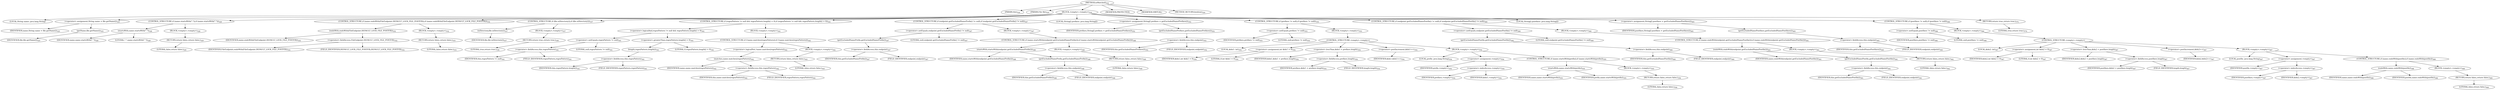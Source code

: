 digraph "isMatched" {  
"814" [label = <(METHOD,isMatched)<SUB>324</SUB>> ]
"815" [label = <(PARAM,this)<SUB>324</SUB>> ]
"816" [label = <(PARAM,File file)<SUB>324</SUB>> ]
"817" [label = <(BLOCK,&lt;empty&gt;,&lt;empty&gt;)<SUB>324</SUB>> ]
"818" [label = <(LOCAL,String name: java.lang.String)> ]
"819" [label = <(&lt;operator&gt;.assignment,String name = file.getName())<SUB>325</SUB>> ]
"820" [label = <(IDENTIFIER,name,String name = file.getName())<SUB>325</SUB>> ]
"821" [label = <(getName,file.getName())<SUB>325</SUB>> ]
"822" [label = <(IDENTIFIER,file,file.getName())<SUB>325</SUB>> ]
"823" [label = <(CONTROL_STRUCTURE,if (name.startsWith(&quot;.&quot;)),if (name.startsWith(&quot;.&quot;)))<SUB>328</SUB>> ]
"824" [label = <(startsWith,name.startsWith(&quot;.&quot;))<SUB>328</SUB>> ]
"825" [label = <(IDENTIFIER,name,name.startsWith(&quot;.&quot;))<SUB>328</SUB>> ]
"826" [label = <(LITERAL,&quot;.&quot;,name.startsWith(&quot;.&quot;))<SUB>328</SUB>> ]
"827" [label = <(BLOCK,&lt;empty&gt;,&lt;empty&gt;)<SUB>328</SUB>> ]
"828" [label = <(RETURN,return false;,return false;)<SUB>329</SUB>> ]
"829" [label = <(LITERAL,false,return false;)<SUB>329</SUB>> ]
"830" [label = <(CONTROL_STRUCTURE,if (name.endsWith(FileEndpoint.DEFAULT_LOCK_FILE_POSTFIX)),if (name.endsWith(FileEndpoint.DEFAULT_LOCK_FILE_POSTFIX)))<SUB>332</SUB>> ]
"831" [label = <(endsWith,endsWith(FileEndpoint.DEFAULT_LOCK_FILE_POSTFIX))<SUB>332</SUB>> ]
"832" [label = <(IDENTIFIER,name,endsWith(FileEndpoint.DEFAULT_LOCK_FILE_POSTFIX))<SUB>332</SUB>> ]
"833" [label = <(&lt;operator&gt;.fieldAccess,FileEndpoint.DEFAULT_LOCK_FILE_POSTFIX)<SUB>332</SUB>> ]
"834" [label = <(IDENTIFIER,FileEndpoint,endsWith(FileEndpoint.DEFAULT_LOCK_FILE_POSTFIX))<SUB>332</SUB>> ]
"835" [label = <(FIELD_IDENTIFIER,DEFAULT_LOCK_FILE_POSTFIX,DEFAULT_LOCK_FILE_POSTFIX)<SUB>332</SUB>> ]
"836" [label = <(BLOCK,&lt;empty&gt;,&lt;empty&gt;)<SUB>332</SUB>> ]
"837" [label = <(RETURN,return false;,return false;)<SUB>333</SUB>> ]
"838" [label = <(LITERAL,false,return false;)<SUB>333</SUB>> ]
"839" [label = <(CONTROL_STRUCTURE,if (file.isDirectory()),if (file.isDirectory()))<SUB>337</SUB>> ]
"840" [label = <(isDirectory,file.isDirectory())<SUB>337</SUB>> ]
"841" [label = <(IDENTIFIER,file,file.isDirectory())<SUB>337</SUB>> ]
"842" [label = <(BLOCK,&lt;empty&gt;,&lt;empty&gt;)<SUB>337</SUB>> ]
"843" [label = <(RETURN,return true;,return true;)<SUB>338</SUB>> ]
"844" [label = <(LITERAL,true,return true;)<SUB>338</SUB>> ]
"845" [label = <(CONTROL_STRUCTURE,if (regexPattern != null &amp;&amp; regexPattern.length() &gt; 0),if (regexPattern != null &amp;&amp; regexPattern.length() &gt; 0))<SUB>341</SUB>> ]
"846" [label = <(&lt;operator&gt;.logicalAnd,regexPattern != null &amp;&amp; regexPattern.length() &gt; 0)<SUB>341</SUB>> ]
"847" [label = <(&lt;operator&gt;.notEquals,regexPattern != null)<SUB>341</SUB>> ]
"848" [label = <(&lt;operator&gt;.fieldAccess,this.regexPattern)<SUB>341</SUB>> ]
"849" [label = <(IDENTIFIER,this,regexPattern != null)<SUB>341</SUB>> ]
"850" [label = <(FIELD_IDENTIFIER,regexPattern,regexPattern)<SUB>341</SUB>> ]
"851" [label = <(LITERAL,null,regexPattern != null)<SUB>341</SUB>> ]
"852" [label = <(&lt;operator&gt;.greaterThan,regexPattern.length() &gt; 0)<SUB>341</SUB>> ]
"853" [label = <(length,regexPattern.length())<SUB>341</SUB>> ]
"854" [label = <(&lt;operator&gt;.fieldAccess,this.regexPattern)<SUB>341</SUB>> ]
"855" [label = <(IDENTIFIER,this,regexPattern.length())<SUB>341</SUB>> ]
"856" [label = <(FIELD_IDENTIFIER,regexPattern,regexPattern)<SUB>341</SUB>> ]
"857" [label = <(LITERAL,0,regexPattern.length() &gt; 0)<SUB>341</SUB>> ]
"858" [label = <(BLOCK,&lt;empty&gt;,&lt;empty&gt;)<SUB>341</SUB>> ]
"859" [label = <(CONTROL_STRUCTURE,if (!name.matches(regexPattern)),if (!name.matches(regexPattern)))<SUB>342</SUB>> ]
"860" [label = <(&lt;operator&gt;.logicalNot,!name.matches(regexPattern))<SUB>342</SUB>> ]
"861" [label = <(matches,name.matches(regexPattern))<SUB>342</SUB>> ]
"862" [label = <(IDENTIFIER,name,name.matches(regexPattern))<SUB>342</SUB>> ]
"863" [label = <(&lt;operator&gt;.fieldAccess,this.regexPattern)<SUB>342</SUB>> ]
"864" [label = <(IDENTIFIER,this,name.matches(regexPattern))<SUB>342</SUB>> ]
"865" [label = <(FIELD_IDENTIFIER,regexPattern,regexPattern)<SUB>342</SUB>> ]
"866" [label = <(BLOCK,&lt;empty&gt;,&lt;empty&gt;)<SUB>342</SUB>> ]
"867" [label = <(RETURN,return false;,return false;)<SUB>343</SUB>> ]
"868" [label = <(LITERAL,false,return false;)<SUB>343</SUB>> ]
"869" [label = <(CONTROL_STRUCTURE,if (endpoint.getExcludedNamePrefix() != null),if (endpoint.getExcludedNamePrefix() != null))<SUB>347</SUB>> ]
"870" [label = <(&lt;operator&gt;.notEquals,endpoint.getExcludedNamePrefix() != null)<SUB>347</SUB>> ]
"871" [label = <(getExcludedNamePrefix,getExcludedNamePrefix())<SUB>347</SUB>> ]
"872" [label = <(&lt;operator&gt;.fieldAccess,this.endpoint)<SUB>347</SUB>> ]
"873" [label = <(IDENTIFIER,this,getExcludedNamePrefix())<SUB>347</SUB>> ]
"874" [label = <(FIELD_IDENTIFIER,endpoint,endpoint)<SUB>347</SUB>> ]
"875" [label = <(LITERAL,null,endpoint.getExcludedNamePrefix() != null)<SUB>347</SUB>> ]
"876" [label = <(BLOCK,&lt;empty&gt;,&lt;empty&gt;)<SUB>347</SUB>> ]
"877" [label = <(CONTROL_STRUCTURE,if (name.startsWith(endpoint.getExcludedNamePrefix())),if (name.startsWith(endpoint.getExcludedNamePrefix())))<SUB>348</SUB>> ]
"878" [label = <(startsWith,startsWith(endpoint.getExcludedNamePrefix()))<SUB>348</SUB>> ]
"879" [label = <(IDENTIFIER,name,startsWith(endpoint.getExcludedNamePrefix()))<SUB>348</SUB>> ]
"880" [label = <(getExcludedNamePrefix,getExcludedNamePrefix())<SUB>348</SUB>> ]
"881" [label = <(&lt;operator&gt;.fieldAccess,this.endpoint)<SUB>348</SUB>> ]
"882" [label = <(IDENTIFIER,this,getExcludedNamePrefix())<SUB>348</SUB>> ]
"883" [label = <(FIELD_IDENTIFIER,endpoint,endpoint)<SUB>348</SUB>> ]
"884" [label = <(BLOCK,&lt;empty&gt;,&lt;empty&gt;)<SUB>348</SUB>> ]
"885" [label = <(RETURN,return false;,return false;)<SUB>349</SUB>> ]
"886" [label = <(LITERAL,false,return false;)<SUB>349</SUB>> ]
"887" [label = <(LOCAL,String[] prefixes: java.lang.String[])> ]
"888" [label = <(&lt;operator&gt;.assignment,String[] prefixes = getExcludedNamePrefixes())<SUB>352</SUB>> ]
"889" [label = <(IDENTIFIER,prefixes,String[] prefixes = getExcludedNamePrefixes())<SUB>352</SUB>> ]
"890" [label = <(getExcludedNamePrefixes,getExcludedNamePrefixes())<SUB>352</SUB>> ]
"891" [label = <(&lt;operator&gt;.fieldAccess,this.endpoint)<SUB>352</SUB>> ]
"892" [label = <(IDENTIFIER,this,getExcludedNamePrefixes())<SUB>352</SUB>> ]
"893" [label = <(FIELD_IDENTIFIER,endpoint,endpoint)<SUB>352</SUB>> ]
"894" [label = <(CONTROL_STRUCTURE,if (prefixes != null),if (prefixes != null))<SUB>353</SUB>> ]
"895" [label = <(&lt;operator&gt;.notEquals,prefixes != null)<SUB>353</SUB>> ]
"896" [label = <(IDENTIFIER,prefixes,prefixes != null)<SUB>353</SUB>> ]
"897" [label = <(LITERAL,null,prefixes != null)<SUB>353</SUB>> ]
"898" [label = <(BLOCK,&lt;empty&gt;,&lt;empty&gt;)<SUB>353</SUB>> ]
"899" [label = <(CONTROL_STRUCTURE,&lt;empty&gt;,&lt;empty&gt;)> ]
"900" [label = <(LOCAL,$idx1: int)<SUB>354</SUB>> ]
"901" [label = <(&lt;operator&gt;.assignment,int $idx1 = 0)<SUB>354</SUB>> ]
"902" [label = <(IDENTIFIER,$idx1,int $idx1 = 0)<SUB>354</SUB>> ]
"903" [label = <(LITERAL,0,int $idx1 = 0)<SUB>354</SUB>> ]
"904" [label = <(&lt;operator&gt;.lessThan,$idx1 &lt; prefixes.length)<SUB>354</SUB>> ]
"905" [label = <(IDENTIFIER,$idx1,$idx1 &lt; prefixes.length)<SUB>354</SUB>> ]
"906" [label = <(&lt;operator&gt;.fieldAccess,prefixes.length)<SUB>354</SUB>> ]
"907" [label = <(IDENTIFIER,prefixes,$idx1 &lt; prefixes.length)<SUB>354</SUB>> ]
"908" [label = <(FIELD_IDENTIFIER,length,length)<SUB>354</SUB>> ]
"909" [label = <(&lt;operator&gt;.postIncrement,$idx1++)<SUB>354</SUB>> ]
"910" [label = <(IDENTIFIER,$idx1,$idx1++)<SUB>354</SUB>> ]
"911" [label = <(BLOCK,&lt;empty&gt;,&lt;empty&gt;)<SUB>354</SUB>> ]
"912" [label = <(LOCAL,prefix: java.lang.String)<SUB>354</SUB>> ]
"913" [label = <(&lt;operator&gt;.assignment,&lt;empty&gt;)<SUB>354</SUB>> ]
"914" [label = <(IDENTIFIER,prefix,&lt;empty&gt;)<SUB>354</SUB>> ]
"915" [label = <(&lt;operator&gt;.indexAccess,&lt;empty&gt;)<SUB>354</SUB>> ]
"916" [label = <(IDENTIFIER,prefixes,&lt;empty&gt;)<SUB>354</SUB>> ]
"917" [label = <(IDENTIFIER,$idx1,&lt;empty&gt;)<SUB>354</SUB>> ]
"918" [label = <(CONTROL_STRUCTURE,if (name.startsWith(prefix)),if (name.startsWith(prefix)))<SUB>355</SUB>> ]
"919" [label = <(startsWith,name.startsWith(prefix))<SUB>355</SUB>> ]
"920" [label = <(IDENTIFIER,name,name.startsWith(prefix))<SUB>355</SUB>> ]
"921" [label = <(IDENTIFIER,prefix,name.startsWith(prefix))<SUB>355</SUB>> ]
"922" [label = <(BLOCK,&lt;empty&gt;,&lt;empty&gt;)<SUB>355</SUB>> ]
"923" [label = <(RETURN,return false;,return false;)<SUB>356</SUB>> ]
"924" [label = <(LITERAL,false,return false;)<SUB>356</SUB>> ]
"925" [label = <(CONTROL_STRUCTURE,if (endpoint.getExcludedNamePostfix() != null),if (endpoint.getExcludedNamePostfix() != null))<SUB>360</SUB>> ]
"926" [label = <(&lt;operator&gt;.notEquals,endpoint.getExcludedNamePostfix() != null)<SUB>360</SUB>> ]
"927" [label = <(getExcludedNamePostfix,getExcludedNamePostfix())<SUB>360</SUB>> ]
"928" [label = <(&lt;operator&gt;.fieldAccess,this.endpoint)<SUB>360</SUB>> ]
"929" [label = <(IDENTIFIER,this,getExcludedNamePostfix())<SUB>360</SUB>> ]
"930" [label = <(FIELD_IDENTIFIER,endpoint,endpoint)<SUB>360</SUB>> ]
"931" [label = <(LITERAL,null,endpoint.getExcludedNamePostfix() != null)<SUB>360</SUB>> ]
"932" [label = <(BLOCK,&lt;empty&gt;,&lt;empty&gt;)<SUB>360</SUB>> ]
"933" [label = <(CONTROL_STRUCTURE,if (name.endsWith(endpoint.getExcludedNamePostfix())),if (name.endsWith(endpoint.getExcludedNamePostfix())))<SUB>361</SUB>> ]
"934" [label = <(endsWith,endsWith(endpoint.getExcludedNamePostfix()))<SUB>361</SUB>> ]
"935" [label = <(IDENTIFIER,name,endsWith(endpoint.getExcludedNamePostfix()))<SUB>361</SUB>> ]
"936" [label = <(getExcludedNamePostfix,getExcludedNamePostfix())<SUB>361</SUB>> ]
"937" [label = <(&lt;operator&gt;.fieldAccess,this.endpoint)<SUB>361</SUB>> ]
"938" [label = <(IDENTIFIER,this,getExcludedNamePostfix())<SUB>361</SUB>> ]
"939" [label = <(FIELD_IDENTIFIER,endpoint,endpoint)<SUB>361</SUB>> ]
"940" [label = <(BLOCK,&lt;empty&gt;,&lt;empty&gt;)<SUB>361</SUB>> ]
"941" [label = <(RETURN,return false;,return false;)<SUB>362</SUB>> ]
"942" [label = <(LITERAL,false,return false;)<SUB>362</SUB>> ]
"943" [label = <(LOCAL,String[] postfixes: java.lang.String[])> ]
"944" [label = <(&lt;operator&gt;.assignment,String[] postfixes = getExcludedNamePostfixes())<SUB>365</SUB>> ]
"945" [label = <(IDENTIFIER,postfixes,String[] postfixes = getExcludedNamePostfixes())<SUB>365</SUB>> ]
"946" [label = <(getExcludedNamePostfixes,getExcludedNamePostfixes())<SUB>365</SUB>> ]
"947" [label = <(&lt;operator&gt;.fieldAccess,this.endpoint)<SUB>365</SUB>> ]
"948" [label = <(IDENTIFIER,this,getExcludedNamePostfixes())<SUB>365</SUB>> ]
"949" [label = <(FIELD_IDENTIFIER,endpoint,endpoint)<SUB>365</SUB>> ]
"950" [label = <(CONTROL_STRUCTURE,if (postfixes != null),if (postfixes != null))<SUB>366</SUB>> ]
"951" [label = <(&lt;operator&gt;.notEquals,postfixes != null)<SUB>366</SUB>> ]
"952" [label = <(IDENTIFIER,postfixes,postfixes != null)<SUB>366</SUB>> ]
"953" [label = <(LITERAL,null,postfixes != null)<SUB>366</SUB>> ]
"954" [label = <(BLOCK,&lt;empty&gt;,&lt;empty&gt;)<SUB>366</SUB>> ]
"955" [label = <(CONTROL_STRUCTURE,&lt;empty&gt;,&lt;empty&gt;)> ]
"956" [label = <(LOCAL,$idx2: int)<SUB>367</SUB>> ]
"957" [label = <(&lt;operator&gt;.assignment,int $idx2 = 0)<SUB>367</SUB>> ]
"958" [label = <(IDENTIFIER,$idx2,int $idx2 = 0)<SUB>367</SUB>> ]
"959" [label = <(LITERAL,0,int $idx2 = 0)<SUB>367</SUB>> ]
"960" [label = <(&lt;operator&gt;.lessThan,$idx2 &lt; postfixes.length)<SUB>367</SUB>> ]
"961" [label = <(IDENTIFIER,$idx2,$idx2 &lt; postfixes.length)<SUB>367</SUB>> ]
"962" [label = <(&lt;operator&gt;.fieldAccess,postfixes.length)<SUB>367</SUB>> ]
"963" [label = <(IDENTIFIER,postfixes,$idx2 &lt; postfixes.length)<SUB>367</SUB>> ]
"964" [label = <(FIELD_IDENTIFIER,length,length)<SUB>367</SUB>> ]
"965" [label = <(&lt;operator&gt;.postIncrement,$idx2++)<SUB>367</SUB>> ]
"966" [label = <(IDENTIFIER,$idx2,$idx2++)<SUB>367</SUB>> ]
"967" [label = <(BLOCK,&lt;empty&gt;,&lt;empty&gt;)<SUB>367</SUB>> ]
"968" [label = <(LOCAL,postfix: java.lang.String)<SUB>367</SUB>> ]
"969" [label = <(&lt;operator&gt;.assignment,&lt;empty&gt;)<SUB>367</SUB>> ]
"970" [label = <(IDENTIFIER,postfix,&lt;empty&gt;)<SUB>367</SUB>> ]
"971" [label = <(&lt;operator&gt;.indexAccess,&lt;empty&gt;)<SUB>367</SUB>> ]
"972" [label = <(IDENTIFIER,postfixes,&lt;empty&gt;)<SUB>367</SUB>> ]
"973" [label = <(IDENTIFIER,$idx2,&lt;empty&gt;)<SUB>367</SUB>> ]
"974" [label = <(CONTROL_STRUCTURE,if (name.endsWith(postfix)),if (name.endsWith(postfix)))<SUB>368</SUB>> ]
"975" [label = <(endsWith,name.endsWith(postfix))<SUB>368</SUB>> ]
"976" [label = <(IDENTIFIER,name,name.endsWith(postfix))<SUB>368</SUB>> ]
"977" [label = <(IDENTIFIER,postfix,name.endsWith(postfix))<SUB>368</SUB>> ]
"978" [label = <(BLOCK,&lt;empty&gt;,&lt;empty&gt;)<SUB>368</SUB>> ]
"979" [label = <(RETURN,return false;,return false;)<SUB>369</SUB>> ]
"980" [label = <(LITERAL,false,return false;)<SUB>369</SUB>> ]
"981" [label = <(RETURN,return true;,return true;)<SUB>374</SUB>> ]
"982" [label = <(LITERAL,true,return true;)<SUB>374</SUB>> ]
"983" [label = <(MODIFIER,PROTECTED)> ]
"984" [label = <(MODIFIER,VIRTUAL)> ]
"985" [label = <(METHOD_RETURN,boolean)<SUB>324</SUB>> ]
  "814" -> "815" 
  "814" -> "816" 
  "814" -> "817" 
  "814" -> "983" 
  "814" -> "984" 
  "814" -> "985" 
  "817" -> "818" 
  "817" -> "819" 
  "817" -> "823" 
  "817" -> "830" 
  "817" -> "839" 
  "817" -> "845" 
  "817" -> "869" 
  "817" -> "887" 
  "817" -> "888" 
  "817" -> "894" 
  "817" -> "925" 
  "817" -> "943" 
  "817" -> "944" 
  "817" -> "950" 
  "817" -> "981" 
  "819" -> "820" 
  "819" -> "821" 
  "821" -> "822" 
  "823" -> "824" 
  "823" -> "827" 
  "824" -> "825" 
  "824" -> "826" 
  "827" -> "828" 
  "828" -> "829" 
  "830" -> "831" 
  "830" -> "836" 
  "831" -> "832" 
  "831" -> "833" 
  "833" -> "834" 
  "833" -> "835" 
  "836" -> "837" 
  "837" -> "838" 
  "839" -> "840" 
  "839" -> "842" 
  "840" -> "841" 
  "842" -> "843" 
  "843" -> "844" 
  "845" -> "846" 
  "845" -> "858" 
  "846" -> "847" 
  "846" -> "852" 
  "847" -> "848" 
  "847" -> "851" 
  "848" -> "849" 
  "848" -> "850" 
  "852" -> "853" 
  "852" -> "857" 
  "853" -> "854" 
  "854" -> "855" 
  "854" -> "856" 
  "858" -> "859" 
  "859" -> "860" 
  "859" -> "866" 
  "860" -> "861" 
  "861" -> "862" 
  "861" -> "863" 
  "863" -> "864" 
  "863" -> "865" 
  "866" -> "867" 
  "867" -> "868" 
  "869" -> "870" 
  "869" -> "876" 
  "870" -> "871" 
  "870" -> "875" 
  "871" -> "872" 
  "872" -> "873" 
  "872" -> "874" 
  "876" -> "877" 
  "877" -> "878" 
  "877" -> "884" 
  "878" -> "879" 
  "878" -> "880" 
  "880" -> "881" 
  "881" -> "882" 
  "881" -> "883" 
  "884" -> "885" 
  "885" -> "886" 
  "888" -> "889" 
  "888" -> "890" 
  "890" -> "891" 
  "891" -> "892" 
  "891" -> "893" 
  "894" -> "895" 
  "894" -> "898" 
  "895" -> "896" 
  "895" -> "897" 
  "898" -> "899" 
  "899" -> "900" 
  "899" -> "901" 
  "899" -> "904" 
  "899" -> "909" 
  "899" -> "911" 
  "901" -> "902" 
  "901" -> "903" 
  "904" -> "905" 
  "904" -> "906" 
  "906" -> "907" 
  "906" -> "908" 
  "909" -> "910" 
  "911" -> "912" 
  "911" -> "913" 
  "911" -> "918" 
  "913" -> "914" 
  "913" -> "915" 
  "915" -> "916" 
  "915" -> "917" 
  "918" -> "919" 
  "918" -> "922" 
  "919" -> "920" 
  "919" -> "921" 
  "922" -> "923" 
  "923" -> "924" 
  "925" -> "926" 
  "925" -> "932" 
  "926" -> "927" 
  "926" -> "931" 
  "927" -> "928" 
  "928" -> "929" 
  "928" -> "930" 
  "932" -> "933" 
  "933" -> "934" 
  "933" -> "940" 
  "934" -> "935" 
  "934" -> "936" 
  "936" -> "937" 
  "937" -> "938" 
  "937" -> "939" 
  "940" -> "941" 
  "941" -> "942" 
  "944" -> "945" 
  "944" -> "946" 
  "946" -> "947" 
  "947" -> "948" 
  "947" -> "949" 
  "950" -> "951" 
  "950" -> "954" 
  "951" -> "952" 
  "951" -> "953" 
  "954" -> "955" 
  "955" -> "956" 
  "955" -> "957" 
  "955" -> "960" 
  "955" -> "965" 
  "955" -> "967" 
  "957" -> "958" 
  "957" -> "959" 
  "960" -> "961" 
  "960" -> "962" 
  "962" -> "963" 
  "962" -> "964" 
  "965" -> "966" 
  "967" -> "968" 
  "967" -> "969" 
  "967" -> "974" 
  "969" -> "970" 
  "969" -> "971" 
  "971" -> "972" 
  "971" -> "973" 
  "974" -> "975" 
  "974" -> "978" 
  "975" -> "976" 
  "975" -> "977" 
  "978" -> "979" 
  "979" -> "980" 
  "981" -> "982" 
}
